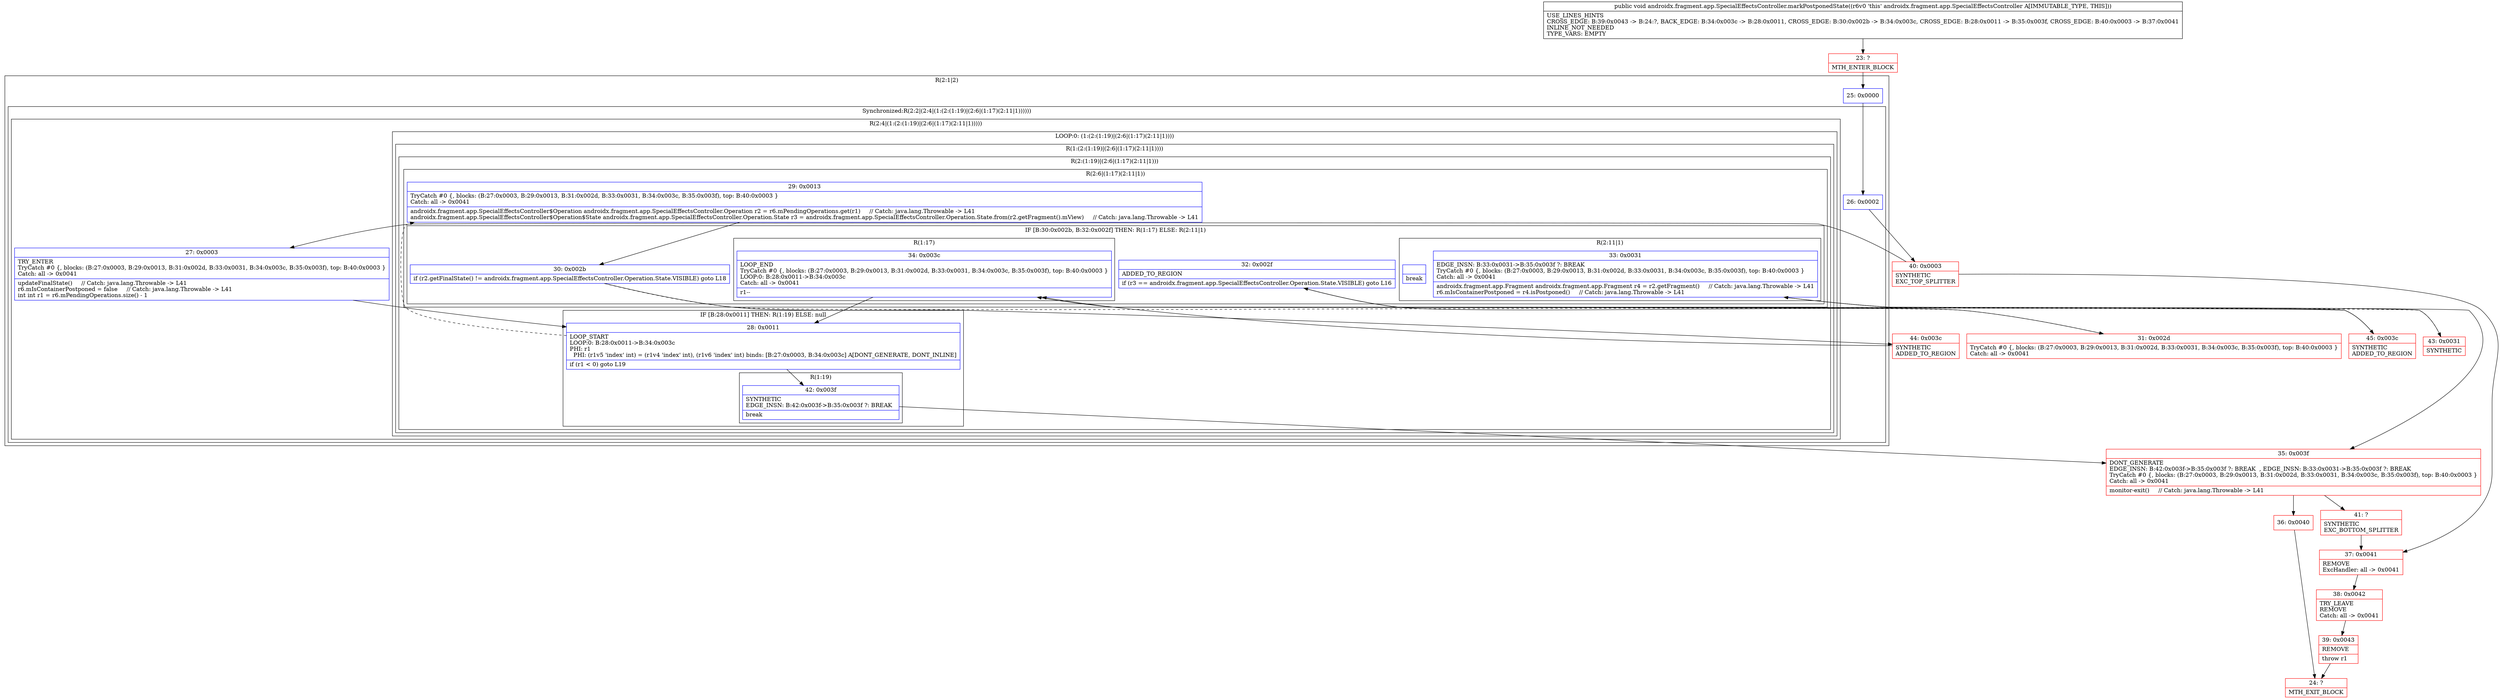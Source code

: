 digraph "CFG forandroidx.fragment.app.SpecialEffectsController.markPostponedState()V" {
subgraph cluster_Region_821159396 {
label = "R(2:1|2)";
node [shape=record,color=blue];
Node_25 [shape=record,label="{25\:\ 0x0000}"];
subgraph cluster_SynchronizedRegion_1314781691 {
label = "Synchronized:R(2:2|(2:4|(1:(2:(1:19)|(2:6|(1:17)(2:11|1))))))";
node [shape=record,color=blue];
Node_26 [shape=record,label="{26\:\ 0x0002}"];
subgraph cluster_Region_697890622 {
label = "R(2:4|(1:(2:(1:19)|(2:6|(1:17)(2:11|1)))))";
node [shape=record,color=blue];
Node_27 [shape=record,label="{27\:\ 0x0003|TRY_ENTER\lTryCatch #0 \{, blocks: (B:27:0x0003, B:29:0x0013, B:31:0x002d, B:33:0x0031, B:34:0x003c, B:35:0x003f), top: B:40:0x0003 \}\lCatch: all \-\> 0x0041\l|updateFinalState()     \/\/ Catch: java.lang.Throwable \-\> L41\lr6.mIsContainerPostponed = false     \/\/ Catch: java.lang.Throwable \-\> L41\lint int r1 = r6.mPendingOperations.size() \- 1\l}"];
subgraph cluster_LoopRegion_939256813 {
label = "LOOP:0: (1:(2:(1:19)|(2:6|(1:17)(2:11|1))))";
node [shape=record,color=blue];
subgraph cluster_Region_691165681 {
label = "R(1:(2:(1:19)|(2:6|(1:17)(2:11|1))))";
node [shape=record,color=blue];
subgraph cluster_Region_382949366 {
label = "R(2:(1:19)|(2:6|(1:17)(2:11|1)))";
node [shape=record,color=blue];
subgraph cluster_IfRegion_1379687612 {
label = "IF [B:28:0x0011] THEN: R(1:19) ELSE: null";
node [shape=record,color=blue];
Node_28 [shape=record,label="{28\:\ 0x0011|LOOP_START\lLOOP:0: B:28:0x0011\-\>B:34:0x003c\lPHI: r1 \l  PHI: (r1v5 'index' int) = (r1v4 'index' int), (r1v6 'index' int) binds: [B:27:0x0003, B:34:0x003c] A[DONT_GENERATE, DONT_INLINE]\l|if (r1 \< 0) goto L19\l}"];
subgraph cluster_Region_929101558 {
label = "R(1:19)";
node [shape=record,color=blue];
Node_42 [shape=record,label="{42\:\ 0x003f|SYNTHETIC\lEDGE_INSN: B:42:0x003f\-\>B:35:0x003f ?: BREAK  \l|break\l}"];
}
}
subgraph cluster_Region_1807358864 {
label = "R(2:6|(1:17)(2:11|1))";
node [shape=record,color=blue];
Node_29 [shape=record,label="{29\:\ 0x0013|TryCatch #0 \{, blocks: (B:27:0x0003, B:29:0x0013, B:31:0x002d, B:33:0x0031, B:34:0x003c, B:35:0x003f), top: B:40:0x0003 \}\lCatch: all \-\> 0x0041\l|androidx.fragment.app.SpecialEffectsController$Operation androidx.fragment.app.SpecialEffectsController.Operation r2 = r6.mPendingOperations.get(r1)     \/\/ Catch: java.lang.Throwable \-\> L41\landroidx.fragment.app.SpecialEffectsController$Operation$State androidx.fragment.app.SpecialEffectsController.Operation.State r3 = androidx.fragment.app.SpecialEffectsController.Operation.State.from(r2.getFragment().mView)     \/\/ Catch: java.lang.Throwable \-\> L41\l}"];
subgraph cluster_IfRegion_91566302 {
label = "IF [B:30:0x002b, B:32:0x002f] THEN: R(1:17) ELSE: R(2:11|1)";
node [shape=record,color=blue];
Node_30 [shape=record,label="{30\:\ 0x002b|if (r2.getFinalState() != androidx.fragment.app.SpecialEffectsController.Operation.State.VISIBLE) goto L18\l}"];
Node_32 [shape=record,label="{32\:\ 0x002f|ADDED_TO_REGION\l|if (r3 == androidx.fragment.app.SpecialEffectsController.Operation.State.VISIBLE) goto L16\l}"];
subgraph cluster_Region_1546088388 {
label = "R(1:17)";
node [shape=record,color=blue];
Node_34 [shape=record,label="{34\:\ 0x003c|LOOP_END\lTryCatch #0 \{, blocks: (B:27:0x0003, B:29:0x0013, B:31:0x002d, B:33:0x0031, B:34:0x003c, B:35:0x003f), top: B:40:0x0003 \}\lLOOP:0: B:28:0x0011\-\>B:34:0x003c\lCatch: all \-\> 0x0041\l|r1\-\-\l}"];
}
subgraph cluster_Region_1657485051 {
label = "R(2:11|1)";
node [shape=record,color=blue];
Node_33 [shape=record,label="{33\:\ 0x0031|EDGE_INSN: B:33:0x0031\-\>B:35:0x003f ?: BREAK  \lTryCatch #0 \{, blocks: (B:27:0x0003, B:29:0x0013, B:31:0x002d, B:33:0x0031, B:34:0x003c, B:35:0x003f), top: B:40:0x0003 \}\lCatch: all \-\> 0x0041\l|androidx.fragment.app.Fragment androidx.fragment.app.Fragment r4 = r2.getFragment()     \/\/ Catch: java.lang.Throwable \-\> L41\lr6.mIsContainerPostponed = r4.isPostponed()     \/\/ Catch: java.lang.Throwable \-\> L41\l}"];
Node_InsnContainer_1596770164 [shape=record,label="{|break\l}"];
}
}
}
}
}
}
}
}
}
Node_23 [shape=record,color=red,label="{23\:\ ?|MTH_ENTER_BLOCK\l}"];
Node_40 [shape=record,color=red,label="{40\:\ 0x0003|SYNTHETIC\lEXC_TOP_SPLITTER\l}"];
Node_31 [shape=record,color=red,label="{31\:\ 0x002d|TryCatch #0 \{, blocks: (B:27:0x0003, B:29:0x0013, B:31:0x002d, B:33:0x0031, B:34:0x003c, B:35:0x003f), top: B:40:0x0003 \}\lCatch: all \-\> 0x0041\l}"];
Node_43 [shape=record,color=red,label="{43\:\ 0x0031|SYNTHETIC\l}"];
Node_35 [shape=record,color=red,label="{35\:\ 0x003f|DONT_GENERATE\lEDGE_INSN: B:42:0x003f\-\>B:35:0x003f ?: BREAK  , EDGE_INSN: B:33:0x0031\-\>B:35:0x003f ?: BREAK  \lTryCatch #0 \{, blocks: (B:27:0x0003, B:29:0x0013, B:31:0x002d, B:33:0x0031, B:34:0x003c, B:35:0x003f), top: B:40:0x0003 \}\lCatch: all \-\> 0x0041\l|monitor\-exit()     \/\/ Catch: java.lang.Throwable \-\> L41\l}"];
Node_36 [shape=record,color=red,label="{36\:\ 0x0040}"];
Node_24 [shape=record,color=red,label="{24\:\ ?|MTH_EXIT_BLOCK\l}"];
Node_41 [shape=record,color=red,label="{41\:\ ?|SYNTHETIC\lEXC_BOTTOM_SPLITTER\l}"];
Node_45 [shape=record,color=red,label="{45\:\ 0x003c|SYNTHETIC\lADDED_TO_REGION\l}"];
Node_44 [shape=record,color=red,label="{44\:\ 0x003c|SYNTHETIC\lADDED_TO_REGION\l}"];
Node_37 [shape=record,color=red,label="{37\:\ 0x0041|REMOVE\lExcHandler: all \-\> 0x0041\l}"];
Node_38 [shape=record,color=red,label="{38\:\ 0x0042|TRY_LEAVE\lREMOVE\lCatch: all \-\> 0x0041\l}"];
Node_39 [shape=record,color=red,label="{39\:\ 0x0043|REMOVE\l|throw r1\l}"];
MethodNode[shape=record,label="{public void androidx.fragment.app.SpecialEffectsController.markPostponedState((r6v0 'this' androidx.fragment.app.SpecialEffectsController A[IMMUTABLE_TYPE, THIS]))  | USE_LINES_HINTS\lCROSS_EDGE: B:39:0x0043 \-\> B:24:?, BACK_EDGE: B:34:0x003c \-\> B:28:0x0011, CROSS_EDGE: B:30:0x002b \-\> B:34:0x003c, CROSS_EDGE: B:28:0x0011 \-\> B:35:0x003f, CROSS_EDGE: B:40:0x0003 \-\> B:37:0x0041\lINLINE_NOT_NEEDED\lTYPE_VARS: EMPTY\l}"];
MethodNode -> Node_23;Node_25 -> Node_26;
Node_26 -> Node_40;
Node_27 -> Node_28;
Node_28 -> Node_29[style=dashed];
Node_28 -> Node_42;
Node_42 -> Node_35;
Node_29 -> Node_30;
Node_30 -> Node_31[style=dashed];
Node_30 -> Node_44;
Node_32 -> Node_43[style=dashed];
Node_32 -> Node_45;
Node_34 -> Node_28;
Node_33 -> Node_35;
Node_23 -> Node_25;
Node_40 -> Node_27;
Node_40 -> Node_37;
Node_31 -> Node_32;
Node_43 -> Node_33;
Node_35 -> Node_36;
Node_35 -> Node_41;
Node_36 -> Node_24;
Node_41 -> Node_37;
Node_45 -> Node_34;
Node_44 -> Node_34;
Node_37 -> Node_38;
Node_38 -> Node_39;
Node_39 -> Node_24;
}

